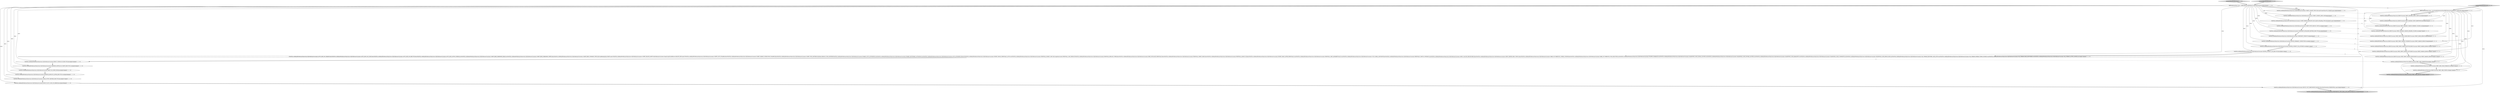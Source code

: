 digraph {
8 [style = filled, label = "PrefUtils.setDefaultPreferenceValue(store,SQLPreferenceConstants.SCRIPT_COMMIT_TYPE,SQLScriptCommitType.NO_COMMIT.name())@@@4@@@['1', '1', '0']", fillcolor = white, shape = ellipse image = "AAA0AAABBB1BBB"];
26 [style = filled, label = "PrefUtils.setDefaultPreferenceValue(store,ERDUIConstants.PREF_GRID_HEIGHT,20)@@@16@@@['0', '0', '1']", fillcolor = lightgray, shape = ellipse image = "AAA0AAABBB3BBB"];
33 [style = filled, label = "PrefUtils.setDefaultPreferenceValue(store,ERDUIConstants.PREF_DIAGRAM_SHOW_VIEWS,true)@@@4@@@['0', '0', '1']", fillcolor = white, shape = ellipse image = "AAA0AAABBB3BBB"];
16 [style = filled, label = "PrefUtils.setDefaultPreferenceValue(store,SQLPreferenceConstants.RESULT_SET_CLOSE_ON_ERROR,false)@@@58@@@['1', '1', '0']", fillcolor = white, shape = ellipse image = "AAA0AAABBB1BBB"];
20 [style = filled, label = "initializeDefaultPreferences['0', '1', '0']", fillcolor = lightgray, shape = diamond image = "AAA0AAABBB2BBB"];
12 [style = filled, label = "DBPPreferenceStore store = DBWorkbench.getPlatform().getPreferenceStore()@@@3@@@['1', '1', '0']", fillcolor = white, shape = ellipse image = "AAA0AAABBB1BBB"];
18 [style = filled, label = "PrefUtils.setDefaultPreferenceValue(store,SQLPreferenceConstants.EDITOR_CONNECT_ON_EXECUTE,false)@@@12@@@['1', '1', '0']", fillcolor = white, shape = ellipse image = "AAA0AAABBB1BBB"];
1 [style = filled, label = "initializeDefaultPreferences['1', '0', '0']", fillcolor = lightgray, shape = diamond image = "AAA0AAABBB1BBB"];
5 [style = filled, label = "PrefUtils.setDefaultPreferenceValue(store,SQLPreferenceConstants.RESULT_SET_ORIENTATION,SQLEditor.ResultSetOrientation.HORIZONTAL.name())@@@59@@@['1', '1', '0']", fillcolor = white, shape = ellipse image = "AAA0AAABBB1BBB"];
13 [style = filled, label = "PrefUtils.setDefaultPreferenceValue(store,SQLPreferenceConstants.EDITOR_CONNECT_ON_ACTIVATE,true)@@@11@@@['1', '1', '0']", fillcolor = white, shape = ellipse image = "AAA0AAABBB1BBB"];
9 [style = filled, label = "PrefUtils.setDefaultPreferenceValue(store,SQLPreferenceConstants.SCRIPT_COMMIT_LINES,1000)@@@5@@@['1', '1', '0']", fillcolor = white, shape = ellipse image = "AAA0AAABBB1BBB"];
28 [style = filled, label = "DBPPreferenceStore store = new BundlePreferenceStore(ERDUIActivator.getDefault().getBundle())@@@3@@@['0', '0', '1']", fillcolor = white, shape = ellipse image = "AAA0AAABBB3BBB"];
11 [style = filled, label = "PrefUtils.setDefaultPreferenceValue(store,SQLPreferenceConstants.RESET_CURSOR_ON_EXECUTE,false)@@@53@@@['1', '1', '0']", fillcolor = white, shape = ellipse image = "AAA0AAABBB1BBB"];
4 [style = filled, label = "PrefUtils.setDefaultPreferenceValue(store,AbstractTextEditor.PREFERENCE_TEXT_DRAG_AND_DROP_ENABLED,true)@@@60@@@['1', '1', '0']", fillcolor = lightgray, shape = ellipse image = "AAA0AAABBB1BBB"];
30 [style = filled, label = "PrefUtils.setDefaultPreferenceValue(store,ERDUIConstants.PREF_DIAGRAM_CHANGE_HEADER_COLORS,true)@@@7@@@['0', '0', '1']", fillcolor = white, shape = ellipse image = "AAA0AAABBB3BBB"];
10 [style = filled, label = "PrefUtils.setDefaultPreferenceValue(store,SQLPreferenceConstants.EDITOR_SEPARATE_CONNECTION,true)@@@10@@@['1', '1', '0']", fillcolor = white, shape = ellipse image = "AAA0AAABBB1BBB"];
6 [style = filled, label = "PrefUtils.setDefaultPreferenceValue(store,SQLPreferenceConstants.REFRESH_DEFAULTS_AFTER_EXECUTE,true)@@@56@@@['1', '1', '0']", fillcolor = white, shape = ellipse image = "AAA0AAABBB1BBB"];
7 [style = filled, label = "PrefUtils.setDefaultPreferenceValue(store,SQLPreferenceConstants.STATEMENT_TIMEOUT,0)@@@9@@@['1', '1', '0']", fillcolor = white, shape = ellipse image = "AAA0AAABBB1BBB"];
21 [style = filled, label = "PrefUtils.setDefaultPreferenceValue(store,ERDUIConstants.PREF_GRID_ENABLED,false)@@@13@@@['0', '0', '1']", fillcolor = white, shape = ellipse image = "AAA0AAABBB3BBB"];
3 [style = filled, label = "PrefUtils.setDefaultPreferenceValue(store,SQLPreferenceConstants.SCRIPT_FETCH_RESULT_SETS,true)@@@7@@@['1', '1', '0']", fillcolor = white, shape = ellipse image = "AAA0AAABBB1BBB"];
25 [style = filled, label = "PrefUtils.setDefaultPreferenceValue(store,ERDUIConstants.PREF_GRID_WIDTH,20)@@@15@@@['0', '0', '1']", fillcolor = white, shape = ellipse image = "AAA0AAABBB3BBB"];
2 [style = filled, label = "PrefUtils.setDefaultPreferenceValue(store,SQLPreferenceConstants.CLEAR_OUTPUT_BEFORE_EXECUTE,false)@@@57@@@['1', '1', '0']", fillcolor = white, shape = ellipse image = "AAA0AAABBB1BBB"];
14 [style = filled, label = "PrefUtils.setDefaultPreferenceValue(store,SQLPreferenceConstants.SCRIPT_ERROR_HANDLING,SQLScriptErrorHandling.STOP_ROLLBACK.name())@@@6@@@['1', '1', '0']", fillcolor = white, shape = ellipse image = "AAA0AAABBB1BBB"];
19 [style = filled, label = "PrefUtils.setDefaultPreferenceValue(store,SQLPreferenceConstants.MAXIMIZE_EDITOR_ON_SCRIPT_EXECUTE,true)@@@54@@@['1', '1', '0']", fillcolor = white, shape = ellipse image = "AAA0AAABBB1BBB"];
29 [style = filled, label = "PrefUtils.setDefaultPreferenceValue(store,ERDUIConstants.PREF_DIAGRAM_SHOW_PARTITIONS,false)@@@5@@@['0', '0', '1']", fillcolor = white, shape = ellipse image = "AAA0AAABBB3BBB"];
32 [style = filled, label = "PrefUtils.setDefaultPreferenceValue(store,ERDUIConstants.PREF_PRINT_MARGIN_RIGHT,ERDUIConstants.PRINT_MARGIN_DEFAULT)@@@12@@@['0', '0', '1']", fillcolor = white, shape = ellipse image = "AAA0AAABBB3BBB"];
34 [style = filled, label = "PrefUtils.setDefaultPreferenceValue(store,ERDUIConstants.PREF_PRINT_PAGE_MODE,ERDUIConstants.PRINT_MODE_DEFAULT)@@@8@@@['0', '0', '1']", fillcolor = white, shape = ellipse image = "AAA0AAABBB3BBB"];
23 [style = filled, label = "PrefUtils.setDefaultPreferenceValue(store,ERDUIConstants.PREF_PRINT_MARGIN_LEFT,ERDUIConstants.PRINT_MARGIN_DEFAULT)@@@11@@@['0', '0', '1']", fillcolor = white, shape = ellipse image = "AAA0AAABBB3BBB"];
17 [style = filled, label = "PrefUtils.setDefaultPreferenceValue(store,SQLPreferenceConstants.STATEMENT_INVALIDATE_BEFORE_EXECUTE,false)@@@8@@@['1', '1', '0']", fillcolor = white, shape = ellipse image = "AAA0AAABBB1BBB"];
31 [style = filled, label = "PrefUtils.setDefaultPreferenceValue(store,ERDUIConstants.PREF_PRINT_MARGIN_TOP,ERDUIConstants.PRINT_MARGIN_DEFAULT)@@@9@@@['0', '0', '1']", fillcolor = white, shape = ellipse image = "AAA0AAABBB3BBB"];
15 [style = filled, label = "PrefUtils.setDefaultPreferenceValue(store,SQLPreferenceConstants.BEEP_ON_QUERY_END,false)@@@55@@@['1', '1', '0']", fillcolor = white, shape = ellipse image = "AAA0AAABBB1BBB"];
24 [style = filled, label = "PrefUtils.setDefaultPreferenceValue(store,ERDUIConstants.PREF_PRINT_MARGIN_BOTTOM,ERDUIConstants.PRINT_MARGIN_DEFAULT)@@@10@@@['0', '0', '1']", fillcolor = white, shape = ellipse image = "AAA0AAABBB3BBB"];
27 [style = filled, label = "initializeDefaultPreferences['0', '0', '1']", fillcolor = lightgray, shape = diamond image = "AAA0AAABBB3BBB"];
22 [style = filled, label = "PrefUtils.setDefaultPreferenceValue(store,ERDUIConstants.PREF_GRID_SNAP_ENABLED,true)@@@14@@@['0', '0', '1']", fillcolor = white, shape = ellipse image = "AAA0AAABBB3BBB"];
0 [style = filled, label = "{PrefUtils.setDefaultPreferenceValue(store,SQLPreferenceConstants.AUTO_SAVE_ON_CHANGE,false)PrefUtils.setDefaultPreferenceValue(store,SQLPreferenceConstants.AUTO_SAVE_ON_CLOSE,false)PrefUtils.setDefaultPreferenceValue(store,SQLPreferenceConstants.AUTO_SAVE_ON_EXECUTE,false)PrefUtils.setDefaultPreferenceValue(store,SQLPreferenceConstants.AUTO_SAVE_ACTIVE_SCHEMA,true)PrefUtils.setDefaultPreferenceValue(store,SQLPreferenceConstants.SCRIPT_BIND_EMBEDDED_READ,true)PrefUtils.setDefaultPreferenceValue(store,SQLPreferenceConstants.SCRIPT_BIND_EMBEDDED_WRITE,false)PrefUtils.setDefaultPreferenceValue(store,SQLPreferenceConstants.SCRIPT_BIND_COMMENT_TYPE,SQLScriptBindingType.NAME.name())PrefUtils.setDefaultPreferenceValue(store,SQLPreferenceConstants.SCRIPT_DELETE_EMPTY,SQLPreferenceConstants.EmptyScriptCloseBehavior.DELETE_NEW.name())PrefUtils.setDefaultPreferenceValue(store,SQLPreferenceConstants.SCRIPT_AUTO_FOLDERS,false)PrefUtils.setDefaultPreferenceValue(store,SQLPreferenceConstants.SCRIPT_CREATE_CONNECTION_FOLDERS,false)PrefUtils.setDefaultPreferenceValue(store,SQLPreferenceConstants.SCRIPT_TITLE_PATTERN,SQLEditor.DEFAULT_TITLE_PATTERN)PrefUtils.setDefaultPreferenceValue(store,SQLPreferenceConstants.ENABLE_AUTO_ACTIVATION,true)PrefUtils.setDefaultPreferenceValue(store,SQLPreferenceConstants.ENABLE_KEYSTROKE_ACTIVATION,true)PrefUtils.setDefaultPreferenceValue(store,SQLPreferenceConstants.AUTO_ACTIVATION_DELAY,0)PrefUtils.setDefaultPreferenceValue(store,SQLPreferenceConstants.INSERT_SINGLE_PROPOSALS_AUTO,true)PrefUtils.setDefaultPreferenceValue(store,SQLPreferenceConstants.PROPOSAL_INSERT_CASE,SQLCompletionContext.PROPOSAL_CASE_DEFAULT)PrefUtils.setDefaultPreferenceValue(store,SQLPreferenceConstants.PROPOSAL_REPLACE_WORD,false)PrefUtils.setDefaultPreferenceValue(store,SQLPreferenceConstants.HIDE_DUPLICATE_PROPOSALS,false)PrefUtils.setDefaultPreferenceValue(store,SQLPreferenceConstants.PROPOSAL_SHORT_NAME,false)PrefUtils.setDefaultPreferenceValue(store,SQLPreferenceConstants.PROPOSAL_ALWAYS_FQ,false)PrefUtils.setDefaultPreferenceValue(store,SQLPreferenceConstants.INSERT_SPACE_AFTER_PROPOSALS,true)PrefUtils.setDefaultPreferenceValue(store,SQLPreferenceConstants.PROPOSAL_SORT_ALPHABETICALLY,true)PrefUtils.setDefaultPreferenceValue(store,SQLPreferenceConstants.USE_GLOBAL_ASSISTANT,false)PrefUtils.setDefaultPreferenceValue(store,SQLPreferenceConstants.PROPOSALS_MATCH_CONTAINS,true)PrefUtils.setDefaultPreferenceValue(store,SQLPreferenceConstants.SHOW_COLUMN_PROCEDURES,false)PrefUtils.setDefaultPreferenceValue(store,SQLPreferenceConstants.SHOW_SERVER_HELP_TOPICS,false)PrefUtils.setDefaultPreferenceValue(store,SQLPreferenceConstants.MARK_OCCURRENCES_UNDER_CURSOR,false)PrefUtils.setDefaultPreferenceValue(store,SQLPreferenceConstants.MARK_OCCURRENCES_FOR_SELECTION,true)PrefUtils.setDefaultPreferenceValue(store,SQLPreferenceConstants.FOLDING_ENABLED,true)PrefUtils.setDefaultPreferenceValue(store,SQLPreferenceConstants.SQLEDITOR_CLOSE_SINGLE_QUOTES,true)PrefUtils.setDefaultPreferenceValue(store,SQLPreferenceConstants.SQLEDITOR_CLOSE_DOUBLE_QUOTES,true)PrefUtils.setDefaultPreferenceValue(store,SQLPreferenceConstants.SQLEDITOR_CLOSE_BRACKETS,true)PrefUtils.setDefaultPreferenceValue(store,SQLPreferenceConstants.SQLEDITOR_CLOSE_COMMENTS,true)PrefUtils.setDefaultPreferenceValue(store,SQLPreferenceConstants.SQLEDITOR_CLOSE_BEGIN_END,true)PrefUtils.setDefaultPreferenceValue(store,SQLPreferenceConstants.SQL_FORMAT_KEYWORD_CASE_AUTO,true)PrefUtils.setDefaultPreferenceValue(store,SQLPreferenceConstants.SQL_FORMAT_EXTRACT_FROM_SOURCE,true)PrefUtils.setDefaultPreferenceValue(store,SQLPreferenceConstants.SQL_FORMAT_BOLD_KEYWORDS,true)PrefUtils.setDefaultPreferenceValue(store,SQLPreferenceConstants.SQL_FORMAT_ACTIVE_QUERY,true)}@@@13@@@['1', '1', '0']", fillcolor = white, shape = ellipse image = "AAA0AAABBB1BBB"];
35 [style = filled, label = "PrefUtils.setDefaultPreferenceValue(store,ERDUIConstants.PREF_DIAGRAM_CHANGE_BORDER_COLORS,true)@@@6@@@['0', '0', '1']", fillcolor = white, shape = ellipse image = "AAA0AAABBB3BBB"];
12->16 [style = solid, label="store"];
28->32 [style = solid, label="store"];
12->5 [style = solid, label="store"];
12->9 [style = solid, label="store"];
12->2 [style = solid, label="store"];
30->34 [style = bold, label=""];
28->24 [style = solid, label="store"];
23->32 [style = bold, label=""];
8->9 [style = bold, label=""];
28->23 [style = solid, label="store"];
14->3 [style = bold, label=""];
21->22 [style = bold, label=""];
35->30 [style = bold, label=""];
9->29 [style = dashed, label="0"];
28->25 [style = solid, label="store"];
28->29 [style = solid, label="store"];
28->22 [style = solid, label="store"];
12->7 [style = solid, label="store"];
12->13 [style = solid, label="store"];
7->10 [style = bold, label=""];
24->23 [style = bold, label=""];
12->18 [style = solid, label="store"];
12->17 [style = solid, label="store"];
1->12 [style = bold, label=""];
29->35 [style = bold, label=""];
27->28 [style = bold, label=""];
12->4 [style = solid, label="store"];
25->26 [style = bold, label=""];
8->33 [style = dashed, label="0"];
7->31 [style = dashed, label="0"];
0->21 [style = dashed, label="0"];
19->15 [style = bold, label=""];
12->3 [style = solid, label="store"];
28->31 [style = solid, label="store"];
3->30 [style = dashed, label="0"];
28->21 [style = solid, label="store"];
12->6 [style = solid, label="store"];
0->11 [style = bold, label=""];
28->33 [style = solid, label="store"];
15->6 [style = bold, label=""];
13->18 [style = bold, label=""];
5->4 [style = bold, label=""];
6->2 [style = bold, label=""];
32->21 [style = bold, label=""];
14->35 [style = dashed, label="0"];
13->23 [style = dashed, label="0"];
3->17 [style = bold, label=""];
10->24 [style = dashed, label="0"];
10->13 [style = bold, label=""];
12->14 [style = solid, label="store"];
28->33 [style = bold, label=""];
34->31 [style = bold, label=""];
11->19 [style = bold, label=""];
22->25 [style = bold, label=""];
12->11 [style = solid, label="store"];
12->0 [style = solid, label="store"];
28->26 [style = solid, label="store"];
9->14 [style = bold, label=""];
16->5 [style = bold, label=""];
28->35 [style = solid, label="store"];
2->16 [style = bold, label=""];
12->28 [style = dashed, label="0"];
17->34 [style = dashed, label="0"];
31->24 [style = bold, label=""];
17->7 [style = bold, label=""];
12->8 [style = solid, label="store"];
12->15 [style = solid, label="store"];
28->30 [style = solid, label="store"];
12->8 [style = bold, label=""];
33->29 [style = bold, label=""];
28->34 [style = solid, label="store"];
20->12 [style = bold, label=""];
12->19 [style = solid, label="store"];
12->10 [style = solid, label="store"];
18->32 [style = dashed, label="0"];
18->0 [style = bold, label=""];
}
